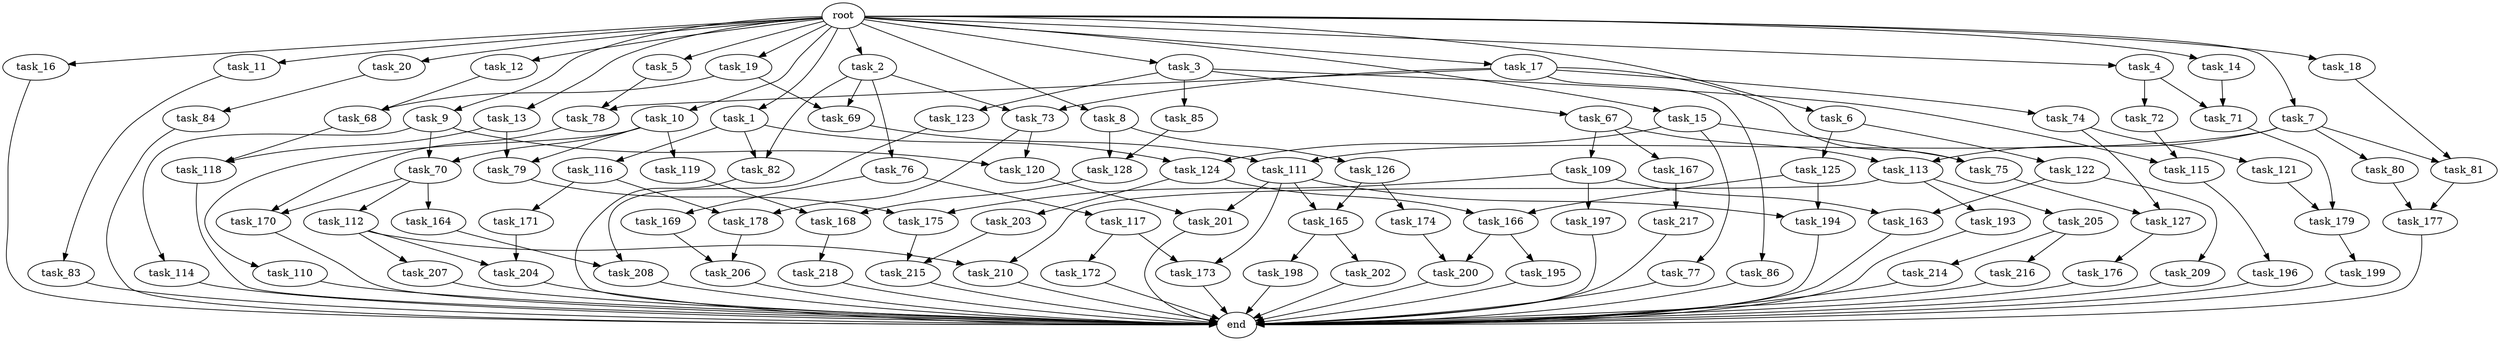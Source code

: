 digraph G {
  root [size="0.000000"];
  task_1 [size="2.048000"];
  task_2 [size="2.048000"];
  task_3 [size="2.048000"];
  task_4 [size="2.048000"];
  task_5 [size="2.048000"];
  task_6 [size="2.048000"];
  task_7 [size="2.048000"];
  task_8 [size="2.048000"];
  task_9 [size="2.048000"];
  task_10 [size="2.048000"];
  task_11 [size="2.048000"];
  task_12 [size="2.048000"];
  task_13 [size="2.048000"];
  task_14 [size="2.048000"];
  task_15 [size="2.048000"];
  task_16 [size="2.048000"];
  task_17 [size="2.048000"];
  task_18 [size="2.048000"];
  task_19 [size="2.048000"];
  task_20 [size="2.048000"];
  task_67 [size="1099511627.776000"];
  task_68 [size="1941325217.792000"];
  task_69 [size="1717986918.400000"];
  task_70 [size="1941325217.792000"];
  task_71 [size="2559800508.416000"];
  task_72 [size="841813590.016000"];
  task_73 [size="893353197.568000"];
  task_74 [size="274877906.944000"];
  task_75 [size="1116691496.960000"];
  task_76 [size="618475290.624000"];
  task_77 [size="841813590.016000"];
  task_78 [size="549755813.888000"];
  task_79 [size="1683627180.032000"];
  task_80 [size="618475290.624000"];
  task_81 [size="687194767.360000"];
  task_82 [size="687194767.360000"];
  task_83 [size="68719476.736000"];
  task_84 [size="68719476.736000"];
  task_85 [size="1099511627.776000"];
  task_86 [size="274877906.944000"];
  task_109 [size="841813590.016000"];
  task_110 [size="841813590.016000"];
  task_111 [size="1236950581.248000"];
  task_112 [size="1717986918.400000"];
  task_113 [size="1460288880.640000"];
  task_114 [size="1099511627.776000"];
  task_115 [size="2199023255.552000"];
  task_116 [size="68719476.736000"];
  task_117 [size="1717986918.400000"];
  task_118 [size="1683627180.032000"];
  task_119 [size="841813590.016000"];
  task_120 [size="2199023255.552000"];
  task_121 [size="274877906.944000"];
  task_122 [size="274877906.944000"];
  task_123 [size="1099511627.776000"];
  task_124 [size="910533066.752000"];
  task_125 [size="274877906.944000"];
  task_126 [size="429496729.600000"];
  task_127 [size="1666447310.848000"];
  task_128 [size="858993459.200000"];
  task_163 [size="2233382993.920000"];
  task_164 [size="1717986918.400000"];
  task_165 [size="773094113.280000"];
  task_166 [size="1717986918.400000"];
  task_167 [size="841813590.016000"];
  task_168 [size="1460288880.640000"];
  task_169 [size="1717986918.400000"];
  task_170 [size="2817498546.176000"];
  task_171 [size="68719476.736000"];
  task_172 [size="154618822.656000"];
  task_173 [size="309237645.312000"];
  task_174 [size="618475290.624000"];
  task_175 [size="1460288880.640000"];
  task_176 [size="1717986918.400000"];
  task_177 [size="2336462209.024000"];
  task_178 [size="1168231104.512000"];
  task_179 [size="1529008357.376000"];
  task_193 [size="154618822.656000"];
  task_194 [size="773094113.280000"];
  task_195 [size="274877906.944000"];
  task_196 [size="841813590.016000"];
  task_197 [size="1391569403.904000"];
  task_198 [size="618475290.624000"];
  task_199 [size="1717986918.400000"];
  task_200 [size="1992864825.344000"];
  task_201 [size="996432412.672000"];
  task_202 [size="618475290.624000"];
  task_203 [size="1099511627.776000"];
  task_204 [size="1786706395.136000"];
  task_205 [size="154618822.656000"];
  task_206 [size="858993459.200000"];
  task_207 [size="1717986918.400000"];
  task_208 [size="996432412.672000"];
  task_209 [size="841813590.016000"];
  task_210 [size="1872605741.056000"];
  task_214 [size="1717986918.400000"];
  task_215 [size="3109556322.304000"];
  task_216 [size="1717986918.400000"];
  task_217 [size="1099511627.776000"];
  task_218 [size="618475290.624000"];
  end [size="0.000000"];

  root -> task_1 [size="1.000000"];
  root -> task_2 [size="1.000000"];
  root -> task_3 [size="1.000000"];
  root -> task_4 [size="1.000000"];
  root -> task_5 [size="1.000000"];
  root -> task_6 [size="1.000000"];
  root -> task_7 [size="1.000000"];
  root -> task_8 [size="1.000000"];
  root -> task_9 [size="1.000000"];
  root -> task_10 [size="1.000000"];
  root -> task_11 [size="1.000000"];
  root -> task_12 [size="1.000000"];
  root -> task_13 [size="1.000000"];
  root -> task_14 [size="1.000000"];
  root -> task_15 [size="1.000000"];
  root -> task_16 [size="1.000000"];
  root -> task_17 [size="1.000000"];
  root -> task_18 [size="1.000000"];
  root -> task_19 [size="1.000000"];
  root -> task_20 [size="1.000000"];
  task_1 -> task_82 [size="33554432.000000"];
  task_1 -> task_116 [size="33554432.000000"];
  task_1 -> task_124 [size="33554432.000000"];
  task_2 -> task_69 [size="301989888.000000"];
  task_2 -> task_73 [size="301989888.000000"];
  task_2 -> task_76 [size="301989888.000000"];
  task_2 -> task_82 [size="301989888.000000"];
  task_3 -> task_67 [size="536870912.000000"];
  task_3 -> task_85 [size="536870912.000000"];
  task_3 -> task_115 [size="536870912.000000"];
  task_3 -> task_123 [size="536870912.000000"];
  task_4 -> task_71 [size="411041792.000000"];
  task_4 -> task_72 [size="411041792.000000"];
  task_5 -> task_78 [size="134217728.000000"];
  task_6 -> task_122 [size="134217728.000000"];
  task_6 -> task_125 [size="134217728.000000"];
  task_7 -> task_80 [size="301989888.000000"];
  task_7 -> task_81 [size="301989888.000000"];
  task_7 -> task_111 [size="301989888.000000"];
  task_7 -> task_113 [size="301989888.000000"];
  task_8 -> task_126 [size="209715200.000000"];
  task_8 -> task_128 [size="209715200.000000"];
  task_9 -> task_70 [size="536870912.000000"];
  task_9 -> task_114 [size="536870912.000000"];
  task_9 -> task_120 [size="536870912.000000"];
  task_10 -> task_70 [size="411041792.000000"];
  task_10 -> task_79 [size="411041792.000000"];
  task_10 -> task_110 [size="411041792.000000"];
  task_10 -> task_119 [size="411041792.000000"];
  task_11 -> task_83 [size="33554432.000000"];
  task_12 -> task_68 [size="411041792.000000"];
  task_13 -> task_79 [size="411041792.000000"];
  task_13 -> task_118 [size="411041792.000000"];
  task_14 -> task_71 [size="838860800.000000"];
  task_15 -> task_75 [size="411041792.000000"];
  task_15 -> task_77 [size="411041792.000000"];
  task_15 -> task_124 [size="411041792.000000"];
  task_16 -> end [size="1.000000"];
  task_17 -> task_73 [size="134217728.000000"];
  task_17 -> task_74 [size="134217728.000000"];
  task_17 -> task_75 [size="134217728.000000"];
  task_17 -> task_78 [size="134217728.000000"];
  task_17 -> task_86 [size="134217728.000000"];
  task_18 -> task_81 [size="33554432.000000"];
  task_19 -> task_68 [size="536870912.000000"];
  task_19 -> task_69 [size="536870912.000000"];
  task_20 -> task_84 [size="33554432.000000"];
  task_67 -> task_109 [size="411041792.000000"];
  task_67 -> task_113 [size="411041792.000000"];
  task_67 -> task_167 [size="411041792.000000"];
  task_68 -> task_118 [size="411041792.000000"];
  task_69 -> task_111 [size="301989888.000000"];
  task_70 -> task_112 [size="838860800.000000"];
  task_70 -> task_164 [size="838860800.000000"];
  task_70 -> task_170 [size="838860800.000000"];
  task_71 -> task_179 [size="536870912.000000"];
  task_72 -> task_115 [size="536870912.000000"];
  task_73 -> task_120 [size="536870912.000000"];
  task_73 -> task_178 [size="536870912.000000"];
  task_74 -> task_121 [size="134217728.000000"];
  task_74 -> task_127 [size="134217728.000000"];
  task_75 -> task_127 [size="679477248.000000"];
  task_76 -> task_117 [size="838860800.000000"];
  task_76 -> task_169 [size="838860800.000000"];
  task_77 -> end [size="1.000000"];
  task_78 -> task_170 [size="536870912.000000"];
  task_79 -> task_175 [size="33554432.000000"];
  task_80 -> task_177 [size="838860800.000000"];
  task_81 -> task_177 [size="301989888.000000"];
  task_82 -> end [size="1.000000"];
  task_83 -> end [size="1.000000"];
  task_84 -> end [size="1.000000"];
  task_85 -> task_128 [size="209715200.000000"];
  task_86 -> end [size="1.000000"];
  task_109 -> task_163 [size="679477248.000000"];
  task_109 -> task_175 [size="679477248.000000"];
  task_109 -> task_197 [size="679477248.000000"];
  task_110 -> end [size="1.000000"];
  task_111 -> task_165 [size="75497472.000000"];
  task_111 -> task_173 [size="75497472.000000"];
  task_111 -> task_194 [size="75497472.000000"];
  task_111 -> task_201 [size="75497472.000000"];
  task_112 -> task_204 [size="838860800.000000"];
  task_112 -> task_207 [size="838860800.000000"];
  task_112 -> task_210 [size="838860800.000000"];
  task_113 -> task_193 [size="75497472.000000"];
  task_113 -> task_205 [size="75497472.000000"];
  task_113 -> task_210 [size="75497472.000000"];
  task_114 -> end [size="1.000000"];
  task_115 -> task_196 [size="411041792.000000"];
  task_116 -> task_171 [size="33554432.000000"];
  task_116 -> task_178 [size="33554432.000000"];
  task_117 -> task_172 [size="75497472.000000"];
  task_117 -> task_173 [size="75497472.000000"];
  task_118 -> end [size="1.000000"];
  task_119 -> task_168 [size="33554432.000000"];
  task_120 -> task_201 [size="411041792.000000"];
  task_121 -> task_179 [size="209715200.000000"];
  task_122 -> task_163 [size="411041792.000000"];
  task_122 -> task_209 [size="411041792.000000"];
  task_123 -> task_208 [size="75497472.000000"];
  task_124 -> task_166 [size="536870912.000000"];
  task_124 -> task_203 [size="536870912.000000"];
  task_125 -> task_166 [size="301989888.000000"];
  task_125 -> task_194 [size="301989888.000000"];
  task_126 -> task_165 [size="301989888.000000"];
  task_126 -> task_174 [size="301989888.000000"];
  task_127 -> task_176 [size="838860800.000000"];
  task_128 -> task_168 [size="679477248.000000"];
  task_163 -> end [size="1.000000"];
  task_164 -> task_208 [size="411041792.000000"];
  task_165 -> task_198 [size="301989888.000000"];
  task_165 -> task_202 [size="301989888.000000"];
  task_166 -> task_195 [size="134217728.000000"];
  task_166 -> task_200 [size="134217728.000000"];
  task_167 -> task_217 [size="536870912.000000"];
  task_168 -> task_218 [size="301989888.000000"];
  task_169 -> task_206 [size="209715200.000000"];
  task_170 -> end [size="1.000000"];
  task_171 -> task_204 [size="33554432.000000"];
  task_172 -> end [size="1.000000"];
  task_173 -> end [size="1.000000"];
  task_174 -> task_200 [size="838860800.000000"];
  task_175 -> task_215 [size="679477248.000000"];
  task_176 -> end [size="1.000000"];
  task_177 -> end [size="1.000000"];
  task_178 -> task_206 [size="209715200.000000"];
  task_179 -> task_199 [size="838860800.000000"];
  task_193 -> end [size="1.000000"];
  task_194 -> end [size="1.000000"];
  task_195 -> end [size="1.000000"];
  task_196 -> end [size="1.000000"];
  task_197 -> end [size="1.000000"];
  task_198 -> end [size="1.000000"];
  task_199 -> end [size="1.000000"];
  task_200 -> end [size="1.000000"];
  task_201 -> end [size="1.000000"];
  task_202 -> end [size="1.000000"];
  task_203 -> task_215 [size="838860800.000000"];
  task_204 -> end [size="1.000000"];
  task_205 -> task_214 [size="838860800.000000"];
  task_205 -> task_216 [size="838860800.000000"];
  task_206 -> end [size="1.000000"];
  task_207 -> end [size="1.000000"];
  task_208 -> end [size="1.000000"];
  task_209 -> end [size="1.000000"];
  task_210 -> end [size="1.000000"];
  task_214 -> end [size="1.000000"];
  task_215 -> end [size="1.000000"];
  task_216 -> end [size="1.000000"];
  task_217 -> end [size="1.000000"];
  task_218 -> end [size="1.000000"];
}

